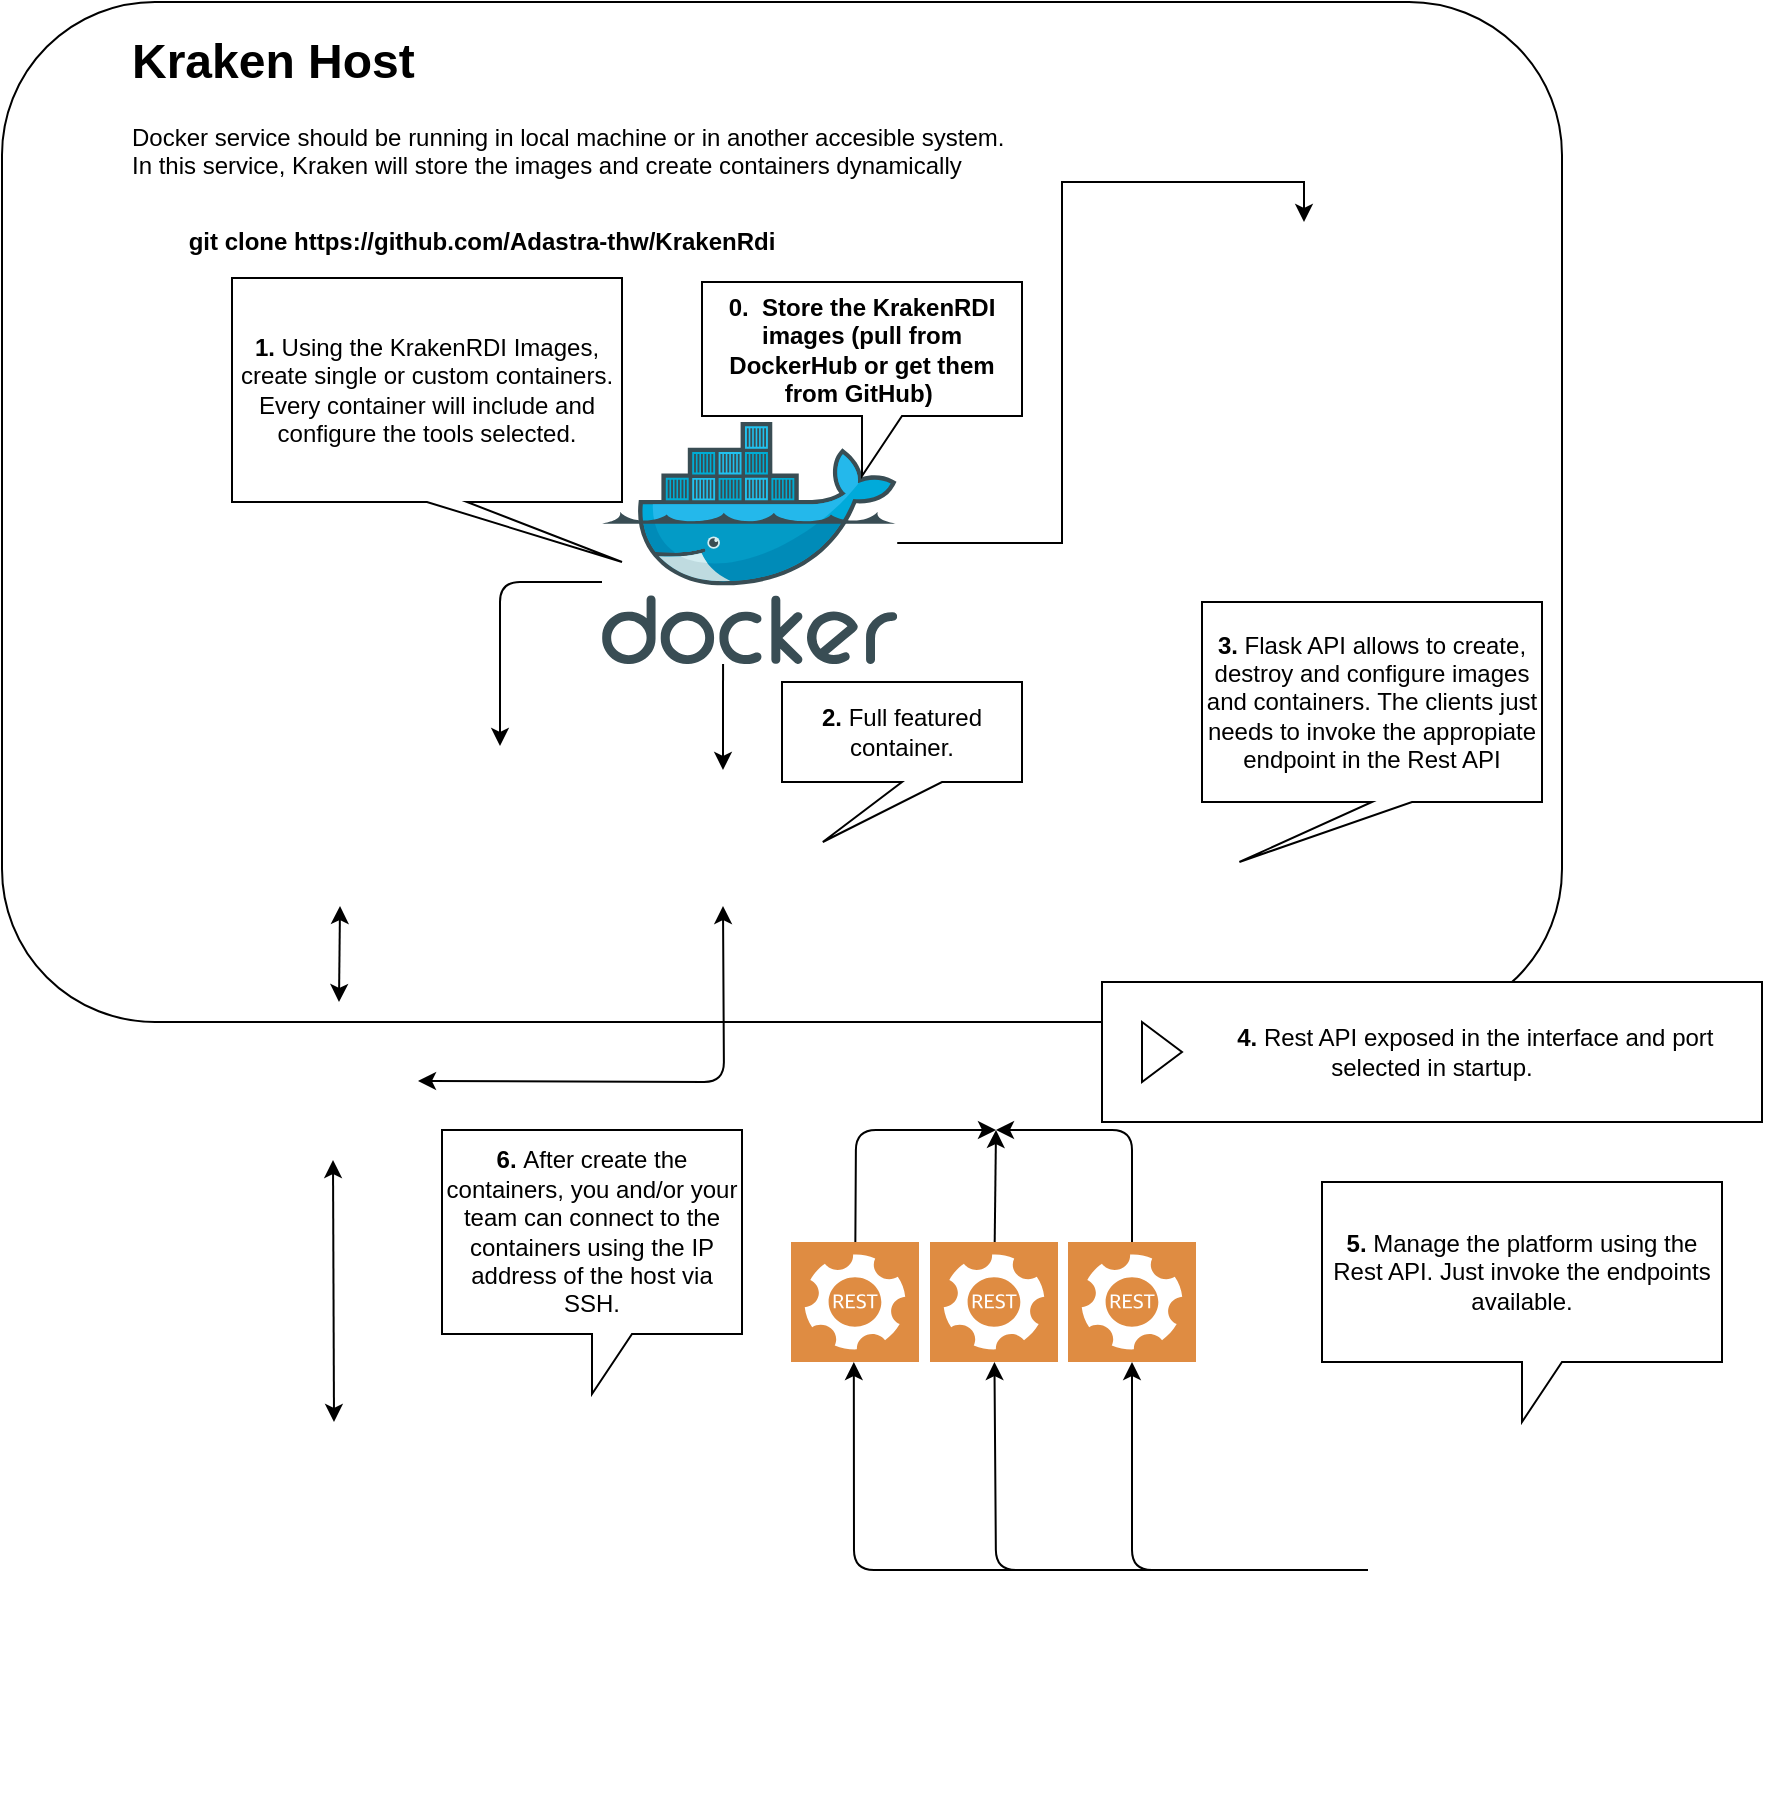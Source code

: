 <mxfile version="13.10.0" type="embed">
    <diagram id="zVeNAyzQGfL6WKKovrSG" name="Page-1">
        <mxGraphModel dx="564" dy="439" grid="1" gridSize="10" guides="1" tooltips="1" connect="1" arrows="1" fold="1" page="1" pageScale="1" pageWidth="827" pageHeight="1169" math="0" shadow="0">
            <root>
                <mxCell id="0"/>
                <mxCell id="1" parent="0"/>
                <mxCell id="nuzd9s900WlZkQOmoOAo-7" value="" style="rounded=1;whiteSpace=wrap;html=1;" parent="1" vertex="1">
                    <mxGeometry x="40" width="780" height="510" as="geometry"/>
                </mxCell>
                <mxCell id="nuzd9s900WlZkQOmoOAo-2" value="&lt;h1&gt;Kraken Host&lt;br&gt;&lt;/h1&gt;&lt;p&gt;Docker service should be running in local machine or in another accesible system. In this service, Kraken will store the images and create containers dynamically&lt;/p&gt;&lt;p&gt;&lt;br&gt;&lt;/p&gt;&lt;p&gt;&lt;br&gt;&lt;/p&gt;" style="text;html=1;strokeColor=none;fillColor=none;spacing=5;spacingTop=-20;whiteSpace=wrap;overflow=hidden;rounded=0;" parent="1" vertex="1">
                    <mxGeometry x="100" y="10" width="450" height="100" as="geometry"/>
                </mxCell>
                <mxCell id="nuzd9s900WlZkQOmoOAo-49" style="edgeStyle=orthogonalEdgeStyle;rounded=0;orthogonalLoop=1;jettySize=auto;html=1;entryX=1;entryY=0;entryDx=0;entryDy=0;" parent="1" source="nuzd9s900WlZkQOmoOAo-34" target="nuzd9s900WlZkQOmoOAo-41" edge="1">
                    <mxGeometry relative="1" as="geometry">
                        <Array as="points">
                            <mxPoint x="570" y="271"/>
                            <mxPoint x="570" y="90"/>
                            <mxPoint x="691" y="90"/>
                        </Array>
                    </mxGeometry>
                </mxCell>
                <mxCell id="nuzd9s900WlZkQOmoOAo-34" value="" style="aspect=fixed;html=1;points=[];align=center;image;fontSize=12;image=img/lib/mscae/Docker.svg;" parent="1" vertex="1">
                    <mxGeometry x="340" y="210" width="147.61" height="121.04" as="geometry"/>
                </mxCell>
                <mxCell id="nuzd9s900WlZkQOmoOAo-35" value="" style="shape=image;html=1;verticalAlign=top;verticalLabelPosition=bottom;labelBackgroundColor=#ffffff;imageAspect=0;aspect=fixed;image=https://cdn1.iconfinder.com/data/icons/logos-and-brands-3/512/97_Docker_logo_logos-128.png" parent="1" vertex="1">
                    <mxGeometry x="623" y="160" width="68" height="68" as="geometry"/>
                </mxCell>
                <mxCell id="nuzd9s900WlZkQOmoOAo-41" value="" style="shape=image;html=1;verticalAlign=top;verticalLabelPosition=bottom;labelBackgroundColor=#ffffff;imageAspect=0;aspect=fixed;image=https://cdn1.iconfinder.com/data/icons/logos-and-brands-3/512/97_Docker_logo_logos-128.png" parent="1" vertex="1">
                    <mxGeometry x="623" y="110" width="68" height="68" as="geometry"/>
                </mxCell>
                <mxCell id="nuzd9s900WlZkQOmoOAo-42" value="" style="shape=image;html=1;verticalAlign=top;verticalLabelPosition=bottom;labelBackgroundColor=#ffffff;imageAspect=0;aspect=fixed;image=https://cdn1.iconfinder.com/data/icons/logos-and-brands-3/512/97_Docker_logo_logos-128.png" parent="1" vertex="1">
                    <mxGeometry x="691" y="110" width="68" height="68" as="geometry"/>
                </mxCell>
                <mxCell id="nuzd9s900WlZkQOmoOAo-43" value="" style="shape=image;html=1;verticalAlign=top;verticalLabelPosition=bottom;labelBackgroundColor=#ffffff;imageAspect=0;aspect=fixed;image=https://cdn1.iconfinder.com/data/icons/logos-and-brands-3/512/97_Docker_logo_logos-128.png" parent="1" vertex="1">
                    <mxGeometry x="691" y="160" width="68" height="68" as="geometry"/>
                </mxCell>
                <mxCell id="nuzd9s900WlZkQOmoOAo-46" value="" style="shape=image;html=1;verticalAlign=top;verticalLabelPosition=bottom;labelBackgroundColor=#ffffff;imageAspect=0;aspect=fixed;image=https://cdn1.iconfinder.com/data/icons/logos-and-brands-3/512/97_Docker_logo_logos-128.png" parent="1" vertex="1">
                    <mxGeometry x="622" y="210" width="68" height="68" as="geometry"/>
                </mxCell>
                <mxCell id="nuzd9s900WlZkQOmoOAo-47" value="" style="shape=image;html=1;verticalAlign=top;verticalLabelPosition=bottom;labelBackgroundColor=#ffffff;imageAspect=0;aspect=fixed;image=https://cdn1.iconfinder.com/data/icons/logos-and-brands-3/512/97_Docker_logo_logos-128.png" parent="1" vertex="1">
                    <mxGeometry x="690" y="210" width="68" height="68" as="geometry"/>
                </mxCell>
                <mxCell id="nuzd9s900WlZkQOmoOAo-48" value="" style="shape=image;html=1;verticalAlign=top;verticalLabelPosition=bottom;labelBackgroundColor=#ffffff;imageAspect=0;aspect=fixed;image=https://cdn0.iconfinder.com/data/icons/social-media-2127/48/social_media_social_media_logo_docker-128.png" parent="1" vertex="1">
                    <mxGeometry x="140" y="272" width="80" height="80" as="geometry"/>
                </mxCell>
                <mxCell id="nuzd9s900WlZkQOmoOAo-50" value="" style="shape=image;html=1;verticalAlign=top;verticalLabelPosition=bottom;labelBackgroundColor=#ffffff;imageAspect=0;aspect=fixed;image=https://cdn0.iconfinder.com/data/icons/social-media-2127/48/social_media_social_media_logo_docker-128.png" parent="1" vertex="1">
                    <mxGeometry x="215" y="270" width="80" height="80" as="geometry"/>
                </mxCell>
                <mxCell id="nuzd9s900WlZkQOmoOAo-51" value="" style="shape=image;html=1;verticalAlign=top;verticalLabelPosition=bottom;labelBackgroundColor=#ffffff;imageAspect=0;aspect=fixed;image=https://cdn0.iconfinder.com/data/icons/social-media-2127/48/social_media_social_media_logo_docker-128.png" parent="1" vertex="1">
                    <mxGeometry x="140" y="322" width="80" height="80" as="geometry"/>
                </mxCell>
                <mxCell id="nuzd9s900WlZkQOmoOAo-52" value="" style="shape=image;html=1;verticalAlign=top;verticalLabelPosition=bottom;labelBackgroundColor=#ffffff;imageAspect=0;aspect=fixed;image=https://cdn0.iconfinder.com/data/icons/social-media-2127/48/social_media_social_media_logo_docker-128.png" parent="1" vertex="1">
                    <mxGeometry x="209" y="322" width="80" height="80" as="geometry"/>
                </mxCell>
                <mxCell id="nuzd9s900WlZkQOmoOAo-53" value="" style="shape=image;html=1;verticalAlign=top;verticalLabelPosition=bottom;labelBackgroundColor=#ffffff;imageAspect=0;aspect=fixed;image=https://cdn0.iconfinder.com/data/icons/social-media-2127/48/social_media_social_media_logo_docker-128.png" parent="1" vertex="1">
                    <mxGeometry x="140" y="372" width="80" height="80" as="geometry"/>
                </mxCell>
                <mxCell id="nuzd9s900WlZkQOmoOAo-54" value="" style="shape=image;html=1;verticalAlign=top;verticalLabelPosition=bottom;labelBackgroundColor=#ffffff;imageAspect=0;aspect=fixed;image=https://cdn0.iconfinder.com/data/icons/social-media-2127/48/social_media_social_media_logo_docker-128.png" parent="1" vertex="1">
                    <mxGeometry x="209" y="372" width="80" height="80" as="geometry"/>
                </mxCell>
                <mxCell id="nuzd9s900WlZkQOmoOAo-62" value="&lt;b&gt;0.&amp;nbsp; Store the KrakenRDI images (pull from DockerHub or get them from GitHub)&amp;nbsp;&lt;/b&gt;" style="shape=callout;whiteSpace=wrap;html=1;perimeter=calloutPerimeter;" parent="1" vertex="1">
                    <mxGeometry x="390" y="140" width="160" height="97" as="geometry"/>
                </mxCell>
                <mxCell id="nuzd9s900WlZkQOmoOAo-65" value="&lt;b&gt;1. &lt;/b&gt;Using the KrakenRDI Images, create single or custom containers. Every container will include and configure the tools selected." style="shape=callout;whiteSpace=wrap;html=1;perimeter=calloutPerimeter;position2=1;" parent="1" vertex="1">
                    <mxGeometry x="155" y="138" width="195" height="142" as="geometry"/>
                </mxCell>
                <mxCell id="nuzd9s900WlZkQOmoOAo-67" value="" style="endArrow=classic;html=1;exitX=0;exitY=0.661;exitDx=0;exitDy=0;exitPerimeter=0;entryX=1;entryY=0;entryDx=0;entryDy=0;" parent="1" source="nuzd9s900WlZkQOmoOAo-34" target="nuzd9s900WlZkQOmoOAo-54" edge="1">
                    <mxGeometry width="50" height="50" relative="1" as="geometry">
                        <mxPoint x="370" y="380" as="sourcePoint"/>
                        <mxPoint x="420" y="330" as="targetPoint"/>
                        <Array as="points">
                            <mxPoint x="289" y="290"/>
                        </Array>
                    </mxGeometry>
                </mxCell>
                <mxCell id="nuzd9s900WlZkQOmoOAo-68" value="&lt;b&gt;git clone https://github.com/Adastra-thw/KrakenRdi&lt;/b&gt;" style="text;html=1;strokeColor=none;fillColor=none;align=center;verticalAlign=middle;whiteSpace=wrap;rounded=0;" parent="1" vertex="1">
                    <mxGeometry x="100" y="110" width="360" height="20" as="geometry"/>
                </mxCell>
                <mxCell id="nuzd9s900WlZkQOmoOAo-69" value="" style="shape=image;html=1;verticalAlign=top;verticalLabelPosition=bottom;labelBackgroundColor=#ffffff;imageAspect=0;aspect=fixed;image=https://cdn4.iconfinder.com/data/icons/logos-brands-5/24/flask-128.png" parent="1" vertex="1">
                    <mxGeometry x="470" y="430" width="134" height="134" as="geometry"/>
                </mxCell>
                <mxCell id="nuzd9s900WlZkQOmoOAo-70" value="" style="shape=image;html=1;verticalAlign=top;verticalLabelPosition=bottom;labelBackgroundColor=#ffffff;imageAspect=0;aspect=fixed;image=https://cdn4.iconfinder.com/data/icons/scripting-and-programming-languages/512/660277-Python_logo-128.png" parent="1" vertex="1">
                    <mxGeometry x="530" y="402" width="128" height="128" as="geometry"/>
                </mxCell>
                <mxCell id="nuzd9s900WlZkQOmoOAo-71" value="&lt;b&gt;3. &lt;/b&gt;Flask API allows to create, destroy and configure images and containers. The clients just needs to invoke the appropiate endpoint in the Rest API " style="shape=callout;whiteSpace=wrap;html=1;perimeter=calloutPerimeter;position2=0.11;" parent="1" vertex="1">
                    <mxGeometry x="640" y="300" width="170" height="130" as="geometry"/>
                </mxCell>
                <mxCell id="nuzd9s900WlZkQOmoOAo-74" value="" style="shape=image;html=1;verticalAlign=top;verticalLabelPosition=bottom;labelBackgroundColor=#ffffff;imageAspect=0;aspect=fixed;image=https://cdn0.iconfinder.com/data/icons/kameleon-free-pack-rounded/110/Hacker-128.png" parent="1" vertex="1">
                    <mxGeometry x="703" y="720" width="128" height="128" as="geometry"/>
                </mxCell>
                <mxCell id="nuzd9s900WlZkQOmoOAo-76" value="&amp;nbsp; &amp;nbsp; &amp;nbsp; &amp;nbsp; &amp;nbsp; &amp;nbsp; &amp;nbsp;&lt;b&gt;4. &lt;/b&gt;Rest API exposed in the interface and port selected in startup." style="html=1;whiteSpace=wrap;container=1;recursiveResize=0;collapsible=0;" parent="1" vertex="1">
                    <mxGeometry x="590" y="490" width="330" height="70" as="geometry"/>
                </mxCell>
                <mxCell id="nuzd9s900WlZkQOmoOAo-77" value="" style="triangle;html=1;whiteSpace=wrap;" parent="nuzd9s900WlZkQOmoOAo-76" vertex="1">
                    <mxGeometry x="20" y="20" width="20" height="30" as="geometry"/>
                </mxCell>
                <mxCell id="nuzd9s900WlZkQOmoOAo-82" value="&lt;b&gt;5. &lt;/b&gt;Manage the platform using the Rest API. Just invoke the endpoints available. " style="shape=callout;whiteSpace=wrap;html=1;perimeter=calloutPerimeter;" parent="1" vertex="1">
                    <mxGeometry x="700" y="590" width="200" height="120" as="geometry"/>
                </mxCell>
                <mxCell id="nuzd9s900WlZkQOmoOAo-87" value="" style="pointerEvents=1;shadow=0;dashed=0;html=1;strokeColor=none;fillColor=#DF8C42;labelPosition=center;verticalLabelPosition=bottom;verticalAlign=top;align=center;outlineConnect=0;shape=mxgraph.veeam2.restful_api;" parent="1" vertex="1">
                    <mxGeometry x="504" y="620" width="64" height="60" as="geometry"/>
                </mxCell>
                <mxCell id="nuzd9s900WlZkQOmoOAo-93" value="" style="pointerEvents=1;shadow=0;dashed=0;html=1;strokeColor=none;fillColor=#DF8C42;labelPosition=center;verticalLabelPosition=bottom;verticalAlign=top;align=center;outlineConnect=0;shape=mxgraph.veeam2.restful_api;" parent="1" vertex="1">
                    <mxGeometry x="573" y="620" width="64" height="60" as="geometry"/>
                </mxCell>
                <mxCell id="nuzd9s900WlZkQOmoOAo-94" value="" style="pointerEvents=1;shadow=0;dashed=0;html=1;strokeColor=none;fillColor=#DF8C42;labelPosition=center;verticalLabelPosition=bottom;verticalAlign=top;align=center;outlineConnect=0;shape=mxgraph.veeam2.restful_api;" parent="1" vertex="1">
                    <mxGeometry x="434.5" y="620" width="64" height="60" as="geometry"/>
                </mxCell>
                <mxCell id="nuzd9s900WlZkQOmoOAo-95" value="" style="endArrow=classic;html=1;exitX=0;exitY=0.5;exitDx=0;exitDy=0;" parent="1" target="nuzd9s900WlZkQOmoOAo-93" edge="1">
                    <mxGeometry width="50" height="50" relative="1" as="geometry">
                        <mxPoint x="723" y="784" as="sourcePoint"/>
                        <mxPoint x="599.119" y="680" as="targetPoint"/>
                        <Array as="points">
                            <mxPoint x="605" y="784"/>
                        </Array>
                    </mxGeometry>
                </mxCell>
                <mxCell id="nuzd9s900WlZkQOmoOAo-96" value="" style="endArrow=classic;html=1;exitX=0;exitY=0.5;exitDx=0;exitDy=0;" parent="1" source="nuzd9s900WlZkQOmoOAo-74" target="nuzd9s900WlZkQOmoOAo-87" edge="1">
                    <mxGeometry width="50" height="50" relative="1" as="geometry">
                        <mxPoint x="370" y="760" as="sourcePoint"/>
                        <mxPoint x="520" y="690" as="targetPoint"/>
                        <Array as="points">
                            <mxPoint x="537" y="784"/>
                        </Array>
                    </mxGeometry>
                </mxCell>
                <mxCell id="nuzd9s900WlZkQOmoOAo-97" value="" style="endArrow=classic;html=1;" parent="1" edge="1">
                    <mxGeometry width="50" height="50" relative="1" as="geometry">
                        <mxPoint x="700" y="784" as="sourcePoint"/>
                        <mxPoint x="465.91" y="680" as="targetPoint"/>
                        <Array as="points">
                            <mxPoint x="466" y="784"/>
                        </Array>
                    </mxGeometry>
                </mxCell>
                <mxCell id="nuzd9s900WlZkQOmoOAo-98" value="" style="endArrow=classic;html=1;entryX=0.5;entryY=1;entryDx=0;entryDy=0;" parent="1" source="nuzd9s900WlZkQOmoOAo-94" target="nuzd9s900WlZkQOmoOAo-69" edge="1">
                    <mxGeometry width="50" height="50" relative="1" as="geometry">
                        <mxPoint x="370" y="760" as="sourcePoint"/>
                        <mxPoint x="420" y="710" as="targetPoint"/>
                        <Array as="points">
                            <mxPoint x="467" y="564"/>
                        </Array>
                    </mxGeometry>
                </mxCell>
                <mxCell id="nuzd9s900WlZkQOmoOAo-99" value="" style="endArrow=classic;html=1;entryX=0.5;entryY=1;entryDx=0;entryDy=0;" parent="1" source="nuzd9s900WlZkQOmoOAo-87" target="nuzd9s900WlZkQOmoOAo-69" edge="1">
                    <mxGeometry width="50" height="50" relative="1" as="geometry">
                        <mxPoint x="370" y="760" as="sourcePoint"/>
                        <mxPoint x="420" y="710" as="targetPoint"/>
                    </mxGeometry>
                </mxCell>
                <mxCell id="nuzd9s900WlZkQOmoOAo-100" value="" style="endArrow=classic;html=1;entryX=0.5;entryY=1;entryDx=0;entryDy=0;" parent="1" source="nuzd9s900WlZkQOmoOAo-93" target="nuzd9s900WlZkQOmoOAo-69" edge="1">
                    <mxGeometry width="50" height="50" relative="1" as="geometry">
                        <mxPoint x="370" y="760" as="sourcePoint"/>
                        <mxPoint x="420" y="710" as="targetPoint"/>
                        <Array as="points">
                            <mxPoint x="605" y="564"/>
                        </Array>
                    </mxGeometry>
                </mxCell>
                <mxCell id="nuzd9s900WlZkQOmoOAo-101" value="" style="shape=image;html=1;verticalAlign=top;verticalLabelPosition=bottom;labelBackgroundColor=#ffffff;imageAspect=0;aspect=fixed;image=https://cdn4.iconfinder.com/data/icons/stick-figures-in-motion/100/stickfigure_8-128.png" parent="1" vertex="1">
                    <mxGeometry x="82" y="732" width="58" height="58" as="geometry"/>
                </mxCell>
                <mxCell id="nuzd9s900WlZkQOmoOAo-102" value="" style="shape=image;html=1;verticalAlign=top;verticalLabelPosition=bottom;labelBackgroundColor=#ffffff;imageAspect=0;aspect=fixed;image=https://cdn4.iconfinder.com/data/icons/stick-figures-in-motion/100/stickfigure_18-128.png" parent="1" vertex="1">
                    <mxGeometry x="189" y="784" width="59" height="59" as="geometry"/>
                </mxCell>
                <mxCell id="nuzd9s900WlZkQOmoOAo-106" value="" style="shape=image;html=1;verticalAlign=top;verticalLabelPosition=bottom;labelBackgroundColor=#ffffff;imageAspect=0;aspect=fixed;image=https://cdn2.iconfinder.com/data/icons/people-80/96/Picture8-128.png" parent="1" vertex="1">
                    <mxGeometry x="140" y="724" width="58" height="58" as="geometry"/>
                </mxCell>
                <mxCell id="nuzd9s900WlZkQOmoOAo-107" value="" style="shape=image;html=1;verticalAlign=top;verticalLabelPosition=bottom;labelBackgroundColor=#ffffff;imageAspect=0;aspect=fixed;image=https://cdn4.iconfinder.com/data/icons/stick-figures-in-motion/100/stickfigure_25-128.png" parent="1" vertex="1">
                    <mxGeometry x="240" y="714" width="67" height="67" as="geometry"/>
                </mxCell>
                <mxCell id="nuzd9s900WlZkQOmoOAo-108" value="" style="shape=image;html=1;verticalAlign=top;verticalLabelPosition=bottom;labelBackgroundColor=#ffffff;imageAspect=0;aspect=fixed;image=https://cdn2.iconfinder.com/data/icons/army-glyph-1/512/high_alert_military_army_person-128.png" parent="1" vertex="1">
                    <mxGeometry x="185" y="718" width="63" height="63" as="geometry"/>
                </mxCell>
                <mxCell id="nuzd9s900WlZkQOmoOAo-109" value="" style="shape=image;html=1;verticalAlign=top;verticalLabelPosition=bottom;labelBackgroundColor=#ffffff;imageAspect=0;aspect=fixed;image=https://cdn4.iconfinder.com/data/icons/stick-figures-in-motion/100/stickfigure_24-128.png" parent="1" vertex="1">
                    <mxGeometry x="132.5" y="775" width="73" height="73" as="geometry"/>
                </mxCell>
                <mxCell id="nuzd9s900WlZkQOmoOAo-110" value="" style="shape=image;html=1;verticalAlign=top;verticalLabelPosition=bottom;labelBackgroundColor=#ffffff;imageAspect=0;aspect=fixed;image=https://cdn4.iconfinder.com/data/icons/stick-figures-in-motion/100/throwing_a_ball-128.png" parent="1" vertex="1">
                    <mxGeometry x="245" y="793" width="50" height="50" as="geometry"/>
                </mxCell>
                <mxCell id="nuzd9s900WlZkQOmoOAo-113" value="" style="shape=image;html=1;verticalAlign=top;verticalLabelPosition=bottom;labelBackgroundColor=#ffffff;imageAspect=0;aspect=fixed;image=https://cdn2.iconfinder.com/data/icons/new-year-s-hand-drawn-basic/64/dancer_3-128.png" parent="1" vertex="1">
                    <mxGeometry x="88" y="788" width="55" height="55" as="geometry"/>
                </mxCell>
                <mxCell id="nuzd9s900WlZkQOmoOAo-114" value="" style="shape=image;html=1;verticalAlign=top;verticalLabelPosition=bottom;labelBackgroundColor=#ffffff;imageAspect=0;aspect=fixed;image=https://cdn0.iconfinder.com/data/icons/kameleon-free-pack-rounded/110/Hacker-128.png" parent="1" vertex="1">
                    <mxGeometry x="172" y="848" width="48" height="48" as="geometry"/>
                </mxCell>
                <mxCell id="nuzd9s900WlZkQOmoOAo-115" value="&lt;b&gt;6. &lt;/b&gt;After create the containers, you and/or your team can connect to the containers using the IP address of the host via SSH." style="shape=callout;whiteSpace=wrap;html=1;perimeter=calloutPerimeter;" parent="1" vertex="1">
                    <mxGeometry x="260" y="564" width="150" height="132" as="geometry"/>
                </mxCell>
                <mxCell id="nuzd9s900WlZkQOmoOAo-117" value="" style="shape=image;html=1;verticalAlign=top;verticalLabelPosition=bottom;labelBackgroundColor=#ffffff;imageAspect=0;aspect=fixed;image=https://cdn3.iconfinder.com/data/icons/pirate-outline-4/340/monster_sea_ocean_octopus_kraken_tentacle_nature_underwater-128.png" parent="1" vertex="1">
                    <mxGeometry x="366.5" y="384" width="68" height="68" as="geometry"/>
                </mxCell>
                <mxCell id="nuzd9s900WlZkQOmoOAo-118" value="" style="endArrow=classic;html=1;entryX=0.5;entryY=0;entryDx=0;entryDy=0;exitX=0.41;exitY=1;exitDx=0;exitDy=0;exitPerimeter=0;" parent="1" source="nuzd9s900WlZkQOmoOAo-34" target="nuzd9s900WlZkQOmoOAo-117" edge="1">
                    <mxGeometry width="50" height="50" relative="1" as="geometry">
                        <mxPoint x="330" y="300" as="sourcePoint"/>
                        <mxPoint x="380" y="250" as="targetPoint"/>
                    </mxGeometry>
                </mxCell>
                <mxCell id="nuzd9s900WlZkQOmoOAo-119" value="" style="shape=image;html=1;verticalAlign=top;verticalLabelPosition=bottom;labelBackgroundColor=#ffffff;imageAspect=0;aspect=fixed;image=https://cdn3.iconfinder.com/data/icons/humano2/128x128/apps/guake.png" parent="1" vertex="1">
                    <mxGeometry x="169" y="500" width="79" height="79" as="geometry"/>
                </mxCell>
                <mxCell id="nuzd9s900WlZkQOmoOAo-122" value="" style="endArrow=classic;startArrow=classic;html=1;entryX=0;entryY=1;entryDx=0;entryDy=0;exitX=0.5;exitY=0;exitDx=0;exitDy=0;" parent="1" source="nuzd9s900WlZkQOmoOAo-119" target="nuzd9s900WlZkQOmoOAo-54" edge="1">
                    <mxGeometry width="50" height="50" relative="1" as="geometry">
                        <mxPoint x="330" y="620" as="sourcePoint"/>
                        <mxPoint x="380" y="570" as="targetPoint"/>
                    </mxGeometry>
                </mxCell>
                <mxCell id="nuzd9s900WlZkQOmoOAo-123" value="" style="endArrow=classic;startArrow=classic;html=1;entryX=0.5;entryY=1;entryDx=0;entryDy=0;exitX=1;exitY=0.5;exitDx=0;exitDy=0;" parent="1" source="nuzd9s900WlZkQOmoOAo-119" target="nuzd9s900WlZkQOmoOAo-117" edge="1">
                    <mxGeometry width="50" height="50" relative="1" as="geometry">
                        <mxPoint x="330" y="620" as="sourcePoint"/>
                        <mxPoint x="380" y="570" as="targetPoint"/>
                        <Array as="points">
                            <mxPoint x="401" y="540"/>
                        </Array>
                    </mxGeometry>
                </mxCell>
                <mxCell id="nuzd9s900WlZkQOmoOAo-125" value="" style="endArrow=classic;startArrow=classic;html=1;" parent="1" edge="1">
                    <mxGeometry width="50" height="50" relative="1" as="geometry">
                        <mxPoint x="206" y="710" as="sourcePoint"/>
                        <mxPoint x="205.5" y="579" as="targetPoint"/>
                    </mxGeometry>
                </mxCell>
                <mxCell id="nuzd9s900WlZkQOmoOAo-126" value="&lt;b&gt;2. &lt;/b&gt;Full featured container." style="shape=callout;whiteSpace=wrap;html=1;perimeter=calloutPerimeter;position2=0.17;" parent="1" vertex="1">
                    <mxGeometry x="430" y="340" width="120" height="80" as="geometry"/>
                </mxCell>
            </root>
        </mxGraphModel>
    </diagram>
</mxfile>